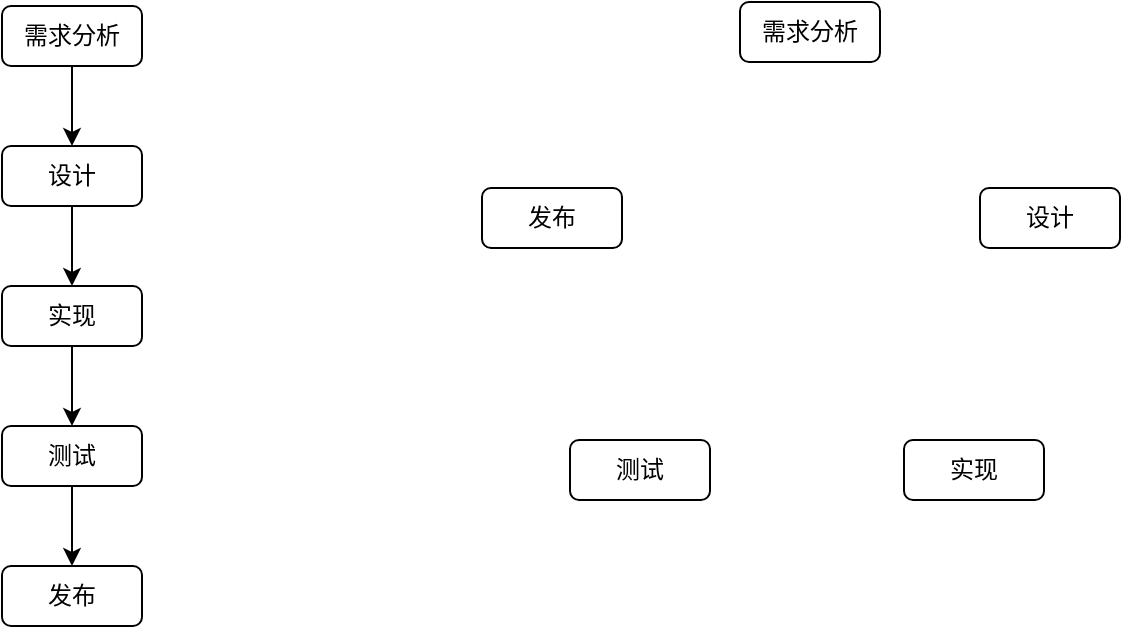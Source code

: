 <mxfile version="21.3.8" type="github">
  <diagram name="第 1 页" id="RQnGt7B-5TgbvrB8x5Jw">
    <mxGraphModel dx="794" dy="443" grid="0" gridSize="10" guides="1" tooltips="1" connect="1" arrows="1" fold="1" page="1" pageScale="1" pageWidth="827" pageHeight="1169" math="0" shadow="0">
      <root>
        <mxCell id="0" />
        <mxCell id="1" parent="0" />
        <mxCell id="H8VAIQo5yhwd4_tt57j2-6" style="edgeStyle=orthogonalEdgeStyle;rounded=0;orthogonalLoop=1;jettySize=auto;html=1;entryX=0.5;entryY=0;entryDx=0;entryDy=0;" edge="1" parent="1" source="H8VAIQo5yhwd4_tt57j2-1" target="H8VAIQo5yhwd4_tt57j2-2">
          <mxGeometry relative="1" as="geometry" />
        </mxCell>
        <mxCell id="H8VAIQo5yhwd4_tt57j2-1" value="需求分析" style="rounded=1;whiteSpace=wrap;html=1;" vertex="1" parent="1">
          <mxGeometry x="160" y="140" width="70" height="30" as="geometry" />
        </mxCell>
        <mxCell id="H8VAIQo5yhwd4_tt57j2-7" style="edgeStyle=orthogonalEdgeStyle;rounded=0;orthogonalLoop=1;jettySize=auto;html=1;entryX=0.5;entryY=0;entryDx=0;entryDy=0;" edge="1" parent="1" source="H8VAIQo5yhwd4_tt57j2-2" target="H8VAIQo5yhwd4_tt57j2-3">
          <mxGeometry relative="1" as="geometry" />
        </mxCell>
        <mxCell id="H8VAIQo5yhwd4_tt57j2-2" value="设计" style="rounded=1;whiteSpace=wrap;html=1;" vertex="1" parent="1">
          <mxGeometry x="160" y="210" width="70" height="30" as="geometry" />
        </mxCell>
        <mxCell id="H8VAIQo5yhwd4_tt57j2-8" style="edgeStyle=orthogonalEdgeStyle;rounded=0;orthogonalLoop=1;jettySize=auto;html=1;entryX=0.5;entryY=0;entryDx=0;entryDy=0;" edge="1" parent="1" source="H8VAIQo5yhwd4_tt57j2-3" target="H8VAIQo5yhwd4_tt57j2-4">
          <mxGeometry relative="1" as="geometry" />
        </mxCell>
        <mxCell id="H8VAIQo5yhwd4_tt57j2-3" value="实现" style="rounded=1;whiteSpace=wrap;html=1;" vertex="1" parent="1">
          <mxGeometry x="160" y="280" width="70" height="30" as="geometry" />
        </mxCell>
        <mxCell id="H8VAIQo5yhwd4_tt57j2-9" style="edgeStyle=orthogonalEdgeStyle;rounded=0;orthogonalLoop=1;jettySize=auto;html=1;entryX=0.5;entryY=0;entryDx=0;entryDy=0;" edge="1" parent="1" source="H8VAIQo5yhwd4_tt57j2-4" target="H8VAIQo5yhwd4_tt57j2-5">
          <mxGeometry relative="1" as="geometry" />
        </mxCell>
        <mxCell id="H8VAIQo5yhwd4_tt57j2-4" value="测试" style="rounded=1;whiteSpace=wrap;html=1;" vertex="1" parent="1">
          <mxGeometry x="160" y="350" width="70" height="30" as="geometry" />
        </mxCell>
        <mxCell id="H8VAIQo5yhwd4_tt57j2-5" value="发布" style="rounded=1;whiteSpace=wrap;html=1;" vertex="1" parent="1">
          <mxGeometry x="160" y="420" width="70" height="30" as="geometry" />
        </mxCell>
        <mxCell id="H8VAIQo5yhwd4_tt57j2-11" value="需求分析" style="rounded=1;whiteSpace=wrap;html=1;" vertex="1" parent="1">
          <mxGeometry x="529" y="138" width="70" height="30" as="geometry" />
        </mxCell>
        <mxCell id="H8VAIQo5yhwd4_tt57j2-13" value="设计" style="rounded=1;whiteSpace=wrap;html=1;" vertex="1" parent="1">
          <mxGeometry x="649" y="231" width="70" height="30" as="geometry" />
        </mxCell>
        <mxCell id="H8VAIQo5yhwd4_tt57j2-15" value="实现" style="rounded=1;whiteSpace=wrap;html=1;" vertex="1" parent="1">
          <mxGeometry x="611" y="357" width="70" height="30" as="geometry" />
        </mxCell>
        <mxCell id="H8VAIQo5yhwd4_tt57j2-17" value="测试" style="rounded=1;whiteSpace=wrap;html=1;" vertex="1" parent="1">
          <mxGeometry x="444" y="357" width="70" height="30" as="geometry" />
        </mxCell>
        <mxCell id="H8VAIQo5yhwd4_tt57j2-18" value="发布" style="rounded=1;whiteSpace=wrap;html=1;" vertex="1" parent="1">
          <mxGeometry x="400" y="231" width="70" height="30" as="geometry" />
        </mxCell>
      </root>
    </mxGraphModel>
  </diagram>
</mxfile>
